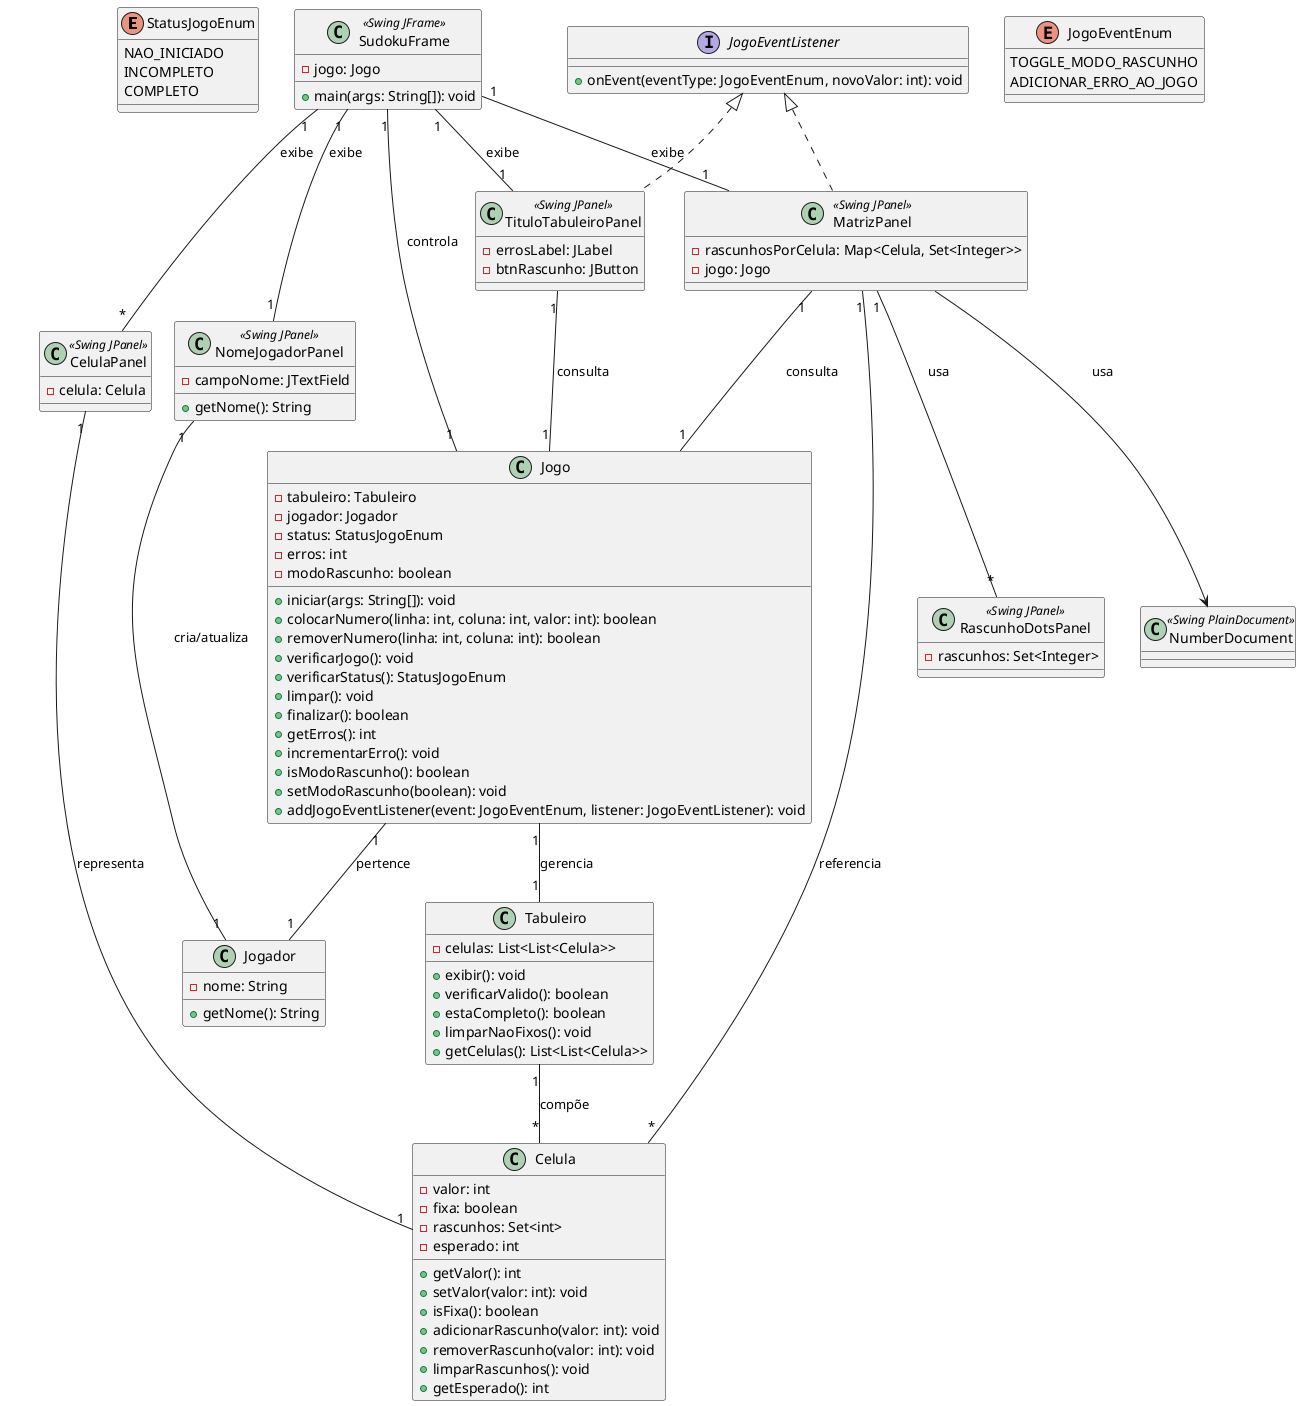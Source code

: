 @startuml
enum StatusJogoEnum {
    NAO_INICIADO
    INCOMPLETO
    COMPLETO
}

class Jogo {
    - tabuleiro: Tabuleiro
    - jogador: Jogador
    - status: StatusJogoEnum
    - erros: int
    - modoRascunho: boolean
    + iniciar(args: String[]): void
    + colocarNumero(linha: int, coluna: int, valor: int): boolean
    + removerNumero(linha: int, coluna: int): boolean
    + verificarJogo(): void
    + verificarStatus(): StatusJogoEnum
    + limpar(): void
    + finalizar(): boolean
    + getErros(): int
    + incrementarErro(): void
    + isModoRascunho(): boolean
    + setModoRascunho(boolean): void
    + addJogoEventListener(event: JogoEventEnum, listener: JogoEventListener): void
}

class Tabuleiro {
    - celulas: List<List<Celula>>
    + exibir(): void
    + verificarValido(): boolean
    + estaCompleto(): boolean
    + limparNaoFixos(): void
    + getCelulas(): List<List<Celula>>
}

class Celula {
    - valor: int
    - fixa: boolean
    - rascunhos: Set<int>
    - esperado: int
    + getValor(): int
    + setValor(valor: int): void
    + isFixa(): boolean
    + adicionarRascunho(valor: int): void
    + removerRascunho(valor: int): void
    + limparRascunhos(): void
    + getEsperado(): int
}

class Jogador {
    - nome: String
    + getNome(): String
}

class SudokuFrame <<Swing JFrame>> {
    - jogo: Jogo
    + main(args: String[]): void
}

class CelulaPanel <<Swing JPanel>> {
    - celula: Celula
}

class NomeJogadorPanel <<Swing JPanel>> {
    - campoNome: JTextField
    + getNome(): String
}

class MatrizPanel <<Swing JPanel>> {
    - rascunhosPorCelula: Map<Celula, Set<Integer>>
    - jogo: Jogo
}

class TituloTabuleiroPanel <<Swing JPanel>> {
    - errosLabel: JLabel
    - btnRascunho: JButton
}

class RascunhoDotsPanel <<Swing JPanel>> {
    - rascunhos: Set<Integer>
}

class NumberDocument <<Swing PlainDocument>> {
}

interface JogoEventListener {
    + onEvent(eventType: JogoEventEnum, novoValor: int): void
}

enum JogoEventEnum {
    TOGGLE_MODO_RASCUNHO
    ADICIONAR_ERRO_AO_JOGO
}

Jogo "1" -- "1" Tabuleiro : gerencia
Jogo "1" -- "1" Jogador : pertence
Tabuleiro "1" -- "*" Celula : compõe
SudokuFrame "1" -- "1" Jogo : controla
SudokuFrame "1" -- "*" CelulaPanel : exibe
CelulaPanel "1" -- "1" Celula : representa
SudokuFrame "1" -- "1" NomeJogadorPanel : exibe
NomeJogadorPanel "1" -- "1" Jogador : cria/atualiza
SudokuFrame "1" -- "1" MatrizPanel : exibe
SudokuFrame "1" -- "1" TituloTabuleiroPanel : exibe
MatrizPanel "1" -- "*" RascunhoDotsPanel : usa
MatrizPanel "1" -- "1" Jogo : consulta
TituloTabuleiroPanel "1" -- "1" Jogo : consulta
MatrizPanel "1" -- "*" Celula : referencia
MatrizPanel  -->  NumberDocument : usa
JogoEventListener <|.. MatrizPanel
JogoEventListener <|.. TituloTabuleiroPanel
@enduml